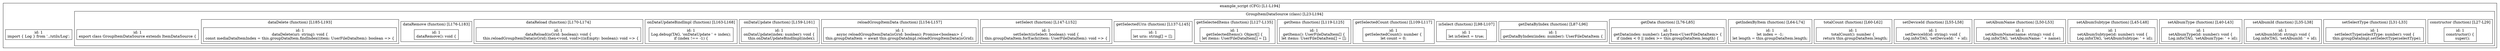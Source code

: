 digraph "39.ts" {
  subgraph "cluster_1" {
    label="example_script (CFG) [L1-L194]";
    node_1_1 [label="id: 1\nimport { Log } from '../utils/Log';", shape=box];
  subgraph "cluster_2" {
    label="GroupItemDataSource (class) [L23-L194]";
    node_2_1 [label="id: 1\nexport class GroupItemDataSource extends ItemDataSource {", shape=box];
  subgraph "cluster_3" {
    label="constructor (function) [L27-L29]";
    node_3_1 [label="id: 1\nconstructor() {
    super();", shape=box];
  }
  subgraph "cluster_4" {
    label="setSelectType (function) [L31-L33]";
    node_4_1 [label="id: 1\nsetSelectType(selectType: number): void {
    this.groupDataImpl.setSelectType(selectType);", shape=box];
  }
  subgraph "cluster_5" {
    label="setAlbumId (function) [L35-L38]";
    node_5_1 [label="id: 1\nsetAlbumId(id: string): void {
    Log.info(TAG, 'setAlbumId: ' + id);", shape=box];
  }
  subgraph "cluster_6" {
    label="setAlbumType (function) [L40-L43]";
    node_6_1 [label="id: 1\nsetAlbumType(id: number): void {
    Log.info(TAG, 'setAlbumType: ' + id);", shape=box];
  }
  subgraph "cluster_7" {
    label="setAlbumSubtype (function) [L45-L48]";
    node_7_1 [label="id: 1\nsetAlbumSubtype(id: number): void {
    Log.info(TAG, 'setAlbumSubtype: ' + id);", shape=box];
  }
  subgraph "cluster_8" {
    label="setAlbumName (function) [L50-L53]";
    node_8_1 [label="id: 1\nsetAlbumName(name: string): void {
    Log.info(TAG, 'setAlbumName: ' + name);", shape=box];
  }
  subgraph "cluster_9" {
    label="setDeviceId (function) [L55-L58]";
    node_9_1 [label="id: 1\nsetDeviceId(id: string): void {
    Log.info(TAG, 'setDeviceId: ' + id);", shape=box];
  }
  subgraph "cluster_10" {
    label="totalCount (function) [L60-L62]";
    node_10_1 [label="id: 1\ntotalCount(): number {
    return this.groupDataItem.length;", shape=box];
  }
  subgraph "cluster_11" {
    label="getIndexByItem (function) [L64-L74]";
    node_11_1 [label="id: 1\nlet index = -1;
let length = this.groupDataItem.length;", shape=box];
  }
  subgraph "cluster_12" {
    label="getData (function) [L76-L85]";
    node_12_1 [label="id: 1\ngetData(index: number): LazyItem<UserFileDataItem> {
if (index < 0 || index >= this.groupDataItem.length) {", shape=box];
  }
  subgraph "cluster_13" {
    label="getDataByIndex (function) [L87-L96]";
    node_13_1 [label="id: 1\ngetDataByIndex(index: number): UserFileDataItem {", shape=box];
  }
  subgraph "cluster_14" {
    label="isSelect (function) [L98-L107]";
    node_14_1 [label="id: 1\nlet isSelect = true;", shape=box];
  }
  subgraph "cluster_15" {
    label="getSelectedCount (function) [L109-L117]";
    node_15_1 [label="id: 1\ngetSelectedCount(): number {
let count = 0;", shape=box];
  }
  subgraph "cluster_16" {
    label="getItems (function) [L119-L125]";
    node_16_1 [label="id: 1\ngetItems(): UserFileDataItem[] {
let items: UserFileDataItem[] = [];", shape=box];
  }
  subgraph "cluster_17" {
    label="getSelectedItems (function) [L127-L135]";
    node_17_1 [label="id: 1\ngetSelectedItems(): Object[] {
let items: UserFileDataItem[] = [];", shape=box];
  }
  subgraph "cluster_18" {
    label="getSelectedUris (function) [L137-L145]";
    node_18_1 [label="id: 1\nlet uris: string[] = [];", shape=box];
  }
  subgraph "cluster_19" {
    label="setSelect (function) [L147-L152]";
    node_19_1 [label="id: 1\nsetSelect(isSelect: boolean): void {
this.groupDataItem.forEach((item: UserFileDataItem): void => {", shape=box];
  }
  subgraph "cluster_20" {
    label="reloadGroupItemData (function) [L154-L157]";
    node_20_1 [label="id: 1\nasync reloadGroupItemData(isGrid: boolean): Promise<boolean> {
this.groupDataItem = await this.groupDataImpl.reloadGroupItemData(isGrid);", shape=box];
  }
  subgraph "cluster_21" {
    label="onDataUpdate (function) [L159-L161]";
    node_21_1 [label="id: 1\nonDataUpdate(index: number): void {
    this.onDataUpdateBindImpl(index);", shape=box];
  }
  subgraph "cluster_22" {
    label="onDataUpdateBindImpl (function) [L163-L168]";
    node_22_1 [label="id: 1\nLog.debug(TAG, 'onDataUpdate ' + index);
if (index !== -1) {", shape=box];
  }
  subgraph "cluster_23" {
    label="dataReload (function) [L170-L174]";
    node_23_1 [label="id: 1\ndataReload(isGrid: boolean): void {
    this.reloadGroupItemData(isGrid).then<void, void>((isEmpty: boolean): void => {", shape=box];
  }
  subgraph "cluster_24" {
    label="dataRemove (function) [L176-L183]";
    node_24_1 [label="id: 1\ndataRemove(): void {", shape=box];
  }
  subgraph "cluster_25" {
    label="dataDelete (function) [L185-L193]";
    node_25_1 [label="id: 1\ndataDelete(uri: string): void {
const mediaDataItemIndex = this.groupDataItem.findIndex((item: UserFileDataItem): boolean => {", shape=box];
  }
  }
  }
}